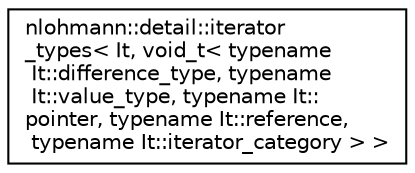 digraph "Graphical Class Hierarchy"
{
  edge [fontname="Helvetica",fontsize="10",labelfontname="Helvetica",labelfontsize="10"];
  node [fontname="Helvetica",fontsize="10",shape=record];
  rankdir="LR";
  Node0 [label="nlohmann::detail::iterator\l_types\< It, void_t\< typename\l It::difference_type, typename\l It::value_type, typename It::\lpointer, typename It::reference,\l typename It::iterator_category \> \>",height=0.2,width=0.4,color="black", fillcolor="white", style="filled",URL="$structnlohmann_1_1detail_1_1iterator__types_3_01It_00_01void__t_3_01typename_01It_1_1difference_d2be8685966c97e00e99d4fd2366dc0b.html"];
}
